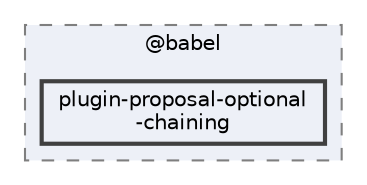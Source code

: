 digraph "pkiclassroomrescheduler/src/main/frontend/node_modules/@babel/plugin-proposal-optional-chaining"
{
 // LATEX_PDF_SIZE
  bgcolor="transparent";
  edge [fontname=Helvetica,fontsize=10,labelfontname=Helvetica,labelfontsize=10];
  node [fontname=Helvetica,fontsize=10,shape=box,height=0.2,width=0.4];
  compound=true
  subgraph clusterdir_bc8070c8b402176472541bb6f0cba6df {
    graph [ bgcolor="#edf0f7", pencolor="grey50", label="@babel", fontname=Helvetica,fontsize=10 style="filled,dashed", URL="dir_bc8070c8b402176472541bb6f0cba6df.html",tooltip=""]
  dir_0e8978006b4993d6c1d657e7f22eb360 [label="plugin-proposal-optional\l-chaining", fillcolor="#edf0f7", color="grey25", style="filled,bold", URL="dir_0e8978006b4993d6c1d657e7f22eb360.html",tooltip=""];
  }
}
